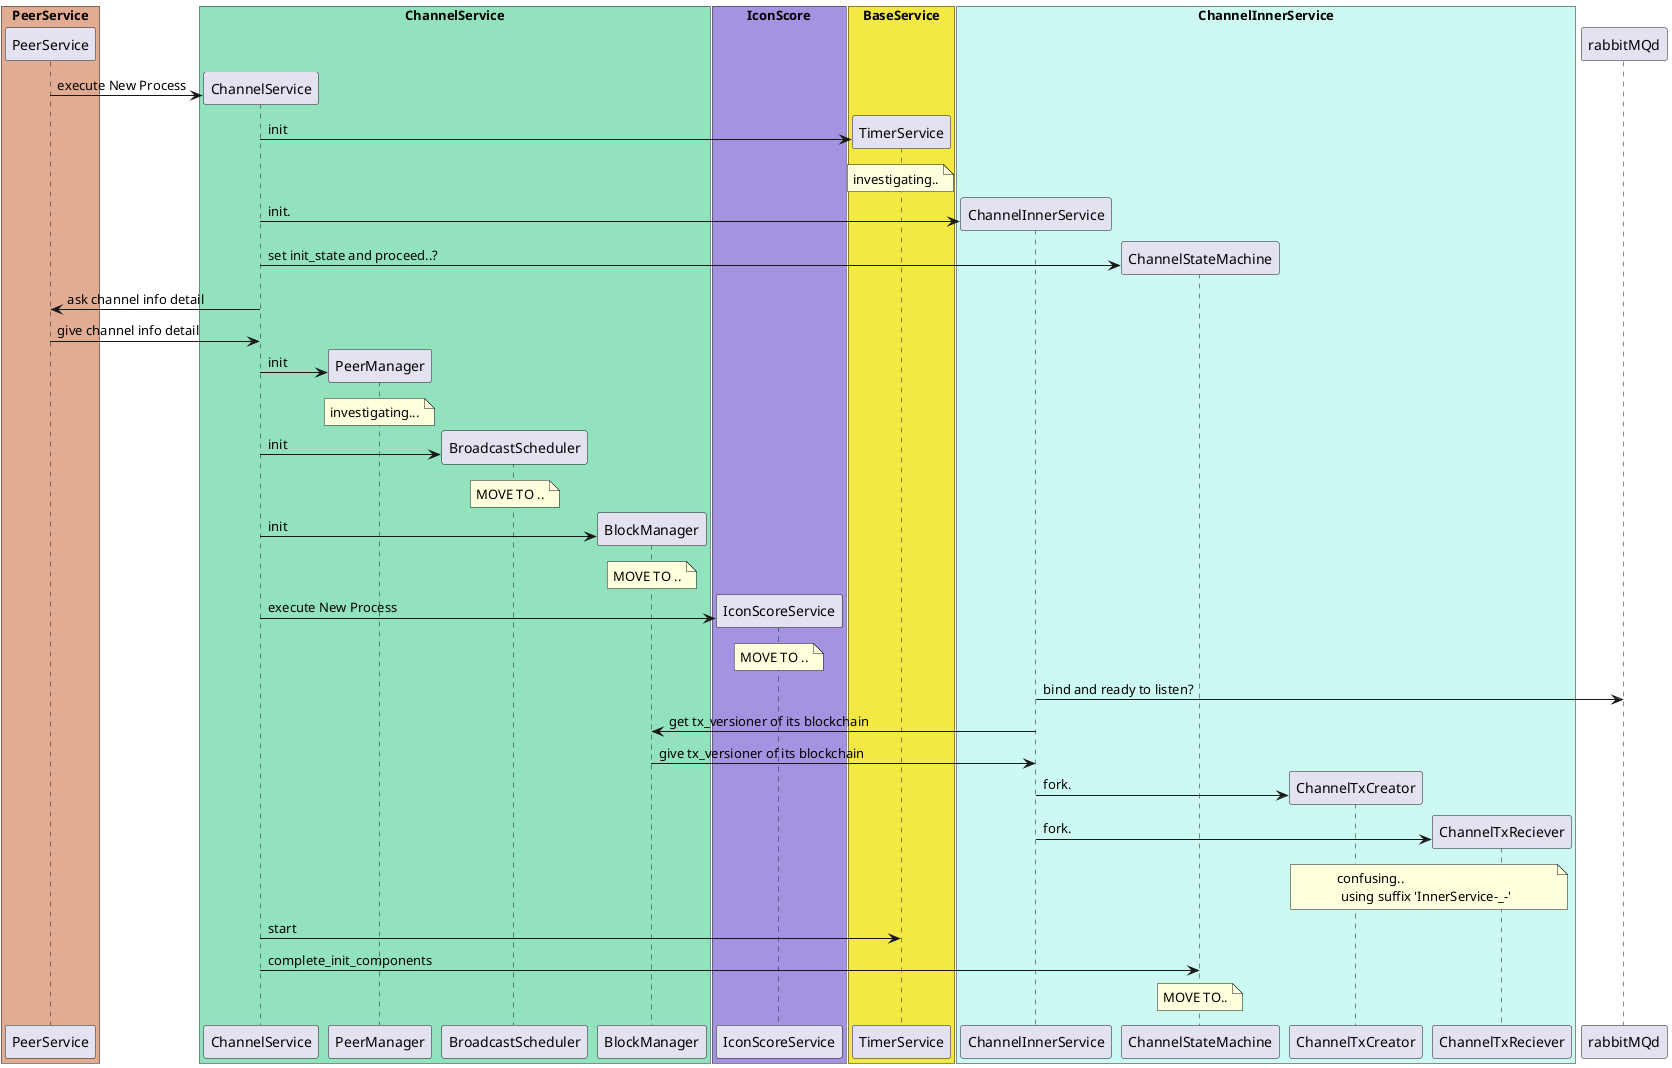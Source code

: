 
     ┌───────────┐                                                                                                                                                                                                                                                                                                ┌─────────┐
     │PeerService│                                                                                                                                                                                                                                                                                                │rabbitMQd│
     └─────┬─────┘                                                                                                                                                                                                                                                                                                └────┬────┘
           │execute New Process ┌──────────────┐                                                                                                                                                                                                                                                                       │
           │───────────────────>│ChannelService│                                                                                                                                                                                                                                                                       │
           │                    └──────┬───────┘                                                                                                                                                                                                                                                                       │
           │                                                                                       init                                                            ┌────────────┐                                                                                                                                      │
           │                           │ ─────────────────────────────────────────────────────────────────────────────────────────────────────────────────────────>│TimerService│                                                                                                                                      │
           │                           │                                                                                                                           └─────┬──────┘                                                                                                                                      │
           │                           │                                                                                                                         ╔═════════════════╗                                                                                                                                   │
           │                           │                                                                                                                         ║investigating.. ░║                                                                                                                                   │
           │                           │                                                                                                                         ╚═══════╤═════════╝                                                                                                                                   │
           │                           │                                                                       init.                                                     │                 ┌───────────────────┐                                                                                                       │
           │                           │ ─────────────────────────────────────────────────────────────────────────────────────────────────────────────────────────────────────────────────>│ChannelInnerService│                                                                                                       │
           │                           │                                                                                                                                 │                 └─────────┬─────────┘                                                                                                       │
           │                           │                                                                          set init_state and proceed..?                          │                                                ┌───────────────────┐                                                                        │
           │                           │ ────────────────────────────────────────────────────────────────────────────────────────────────────────────────────────────────────────────────────────────────────────────────>│ChannelStateMachine│                                                                        │
           │                           │                                                                                                                                 │                           │                    └─────────┬─────────┘                                                                        │
           │  ask channel info detail  │                                                                                                                                 │                           │                                                                                                                 │
           │<───────────────────────────                                                                                                                                 │                           │                              │                                                                                  │
           │                           │                                                                                                                                 │                           │                              │                                                                                  │
           │ give channel info detail  │                                                                                                                                 │                           │                              │                                                                                  │
           │───────────────────────────>                                                                                                                                 │                           │                              │                                                                                  │
           │                           │                                                                                                                                 │                           │                              │                                                                                  │
           │                           │       init       ┌───────────┐                                                                                                  │                           │                              │                                                                                  │
           │                           │ ────────────────>│PeerManager│                                                                                                  │                           │                              │                                                                                  │
           │                           │                  └─────┬─────┘                                                                                                  │                           │                              │                                                                                  │
           │                           │               ╔══════════════════╗                                                                                              │                           │                              │                                                                                  │
           │                           │               ║investigating... ░║                                                                                              │                           │                              │                                                                                  │
           │                           │               ╚════════╤═════════╝                                                                                              │                           │                              │                                                                                  │
           │                           │                  init  │                ┌──────────────────┐                                                                    │                           │                              │                                                                                  │
           │                           │ ───────────────────────────────────────>│BroadcastScheduler│                                                                    │                           │                              │                                                                                  │
           │                           │                        │                └────────┬─────────┘                                                                    │                           │                              │                                                                                  │
           │                           │                        │                    ╔════════════╗                                                                      │                           │                              │                                                                                  │
           │                           │                        │                    ║MOVE TO .. ░║                                                                      │                           │                              │                                                                                  │
           │                           │                        │                    ╚════╤═══════╝                                                                      │                           │                              │                                                                                  │
           │                           │                        │        init             │                    ┌────────────┐                                            │                           │                              │                                                                                  │
           │                           │ ─────────────────────────────────────────────────────────────────────>│BlockManager│                                            │                           │                              │                                                                                  │
           │                           │                        │                         │                    └─────┬──────┘                                            │                           │                              │                                                                                  │
           │                           │                        │                         │                     ╔════════════╗                                           │                           │                              │                                                                                  │
           │                           │                        │                         │                     ║MOVE TO .. ░║                                           │                           │                              │                                                                                  │
           │                           │                        │                         │                     ╚════╤═══════╝                                           │                           │                              │                                                                                  │
           │                           │                        │             execute New Process                    │                 ┌────────────────┐                │                           │                              │                                                                                  │
           │                           │ ─────────────────────────────────────────────────────────────────────────────────────────────>│IconScoreService│                │                           │                              │                                                                                  │
           │                           │                        │                         │                          │                 └───────┬────────┘                │                           │                              │                                                                                  │
           │                           │                        │                         │                          │                    ╔════════════╗                 │                           │                              │                                                                                  │
           │                           │                        │                         │                          │                    ║MOVE TO .. ░║                 │                           │                              │                                                                                  │
           │                           │                        │                         │                          │                    ╚════╤═══════╝                 │                           │                              │                                                                                  │
           │                           │                        │                         │                          │                         │                         │                           │                              │             bind and ready to listen?                                            │
           │                           │                        │                         │                          │                         │                         │                           │ ────────────────────────────────────────────────────────────────────────────────────────────────────────────────>
           │                           │                        │                         │                          │                         │                         │                           │                              │                                                                                  │
           │                           │                        │                         │                          │                      get tx_versioner of its blockchain                       │                              │                                                                                  │
           │                           │                        │                         │                          │ <─────────────────────────────────────────────────────────────────────────────│                              │                                                                                  │
           │                           │                        │                         │                          │                         │                         │                           │                              │                                                                                  │
           │                           │                        │                         │                          │                      give tx_versioner of its blockchain                      │                              │                                                                                  │
           │                           │                        │                         │                          │ ─────────────────────────────────────────────────────────────────────────────>│                              │                                                                                  │
           │                           │                        │                         │                          │                         │                         │                           │                              │                                                                                  │
           │                           │                        │                         │                          │                         │                         │                           │                       fork.  │                    ┌────────────────┐                                            │
           │                           │                        │                         │                          │                         │                         │                           │ ─────────────────────────────────────────────────>│ChannelTxCreator│                                            │
           │                           │                        │                         │                          │                         │                         │                           │                              │                    └───────┬────────┘                                            │
           │                           │                        │                         │                          │                         │                         │                           │                              │      fork.                                     ┌─────────────────┐               │
           │                           │                        │                         │                          │                         │                         │                           │ ─────────────────────────────────────────────────────────────────────────────>│ChannelTxReciever│               │
           │                           │                        │                         │                          │                         │                         │                           │                              │                            │                   └────────┬────────┘               │
           │                           │                        │                         │                          │                         │                         │                           │                              │                   ╔════════╧══════════════════════════════════════╗              │
           │                           │                        │                         │                          │                         │                         │                           │                              │                   ║confusing..                                   ░║              │
           │                           │                        │                         │                          │                         │                         │                           │                              │                   ║ using suffix 'InnerService-_-'                ║              │
           │                           │                        │                         │                          │                         │                         │                           │                              │                   ╚════════╤════════════════════════════╤═════════╝              │
           │                           │                        │                         │           start          │                         │                         │                           │                              │                            │                            │                        │
           │                           │ ────────────────────────────────────────────────────────────────────────────────────────────────────────────────────────────────>                           │                              │                            │                            │                        │
           │                           │                        │                         │                          │                         │                         │                           │                              │                            │                            │                        │
           │                           │                        │                         │                          │    complete_init_components                       │                           │                              │                            │                            │                        │
           │                           │ ──────────────────────────────────────────────────────────────────────────────────────────────────────────────────────────────────────────────────────────────────────────────────────────>│                            │                            │                        │
           │                           │                        │                         │                          │                         │                         │                           │                              │                            │                            │                        │
           │                           │                        │                         │                          │                         │                         │                           │                         ╔════╧══════╗                     │                            │                        │
           │                                                                                                                                                                                                                   ║MOVE TO.. ░║                                                                           │
     ┌─────┴─────┐              ┌──────┴───────┐          ┌─────┴─────┐          ┌────────┴─────────┐          ┌─────┴──────┐          ┌───────┴────────┐          ┌─────┴──────┐          ┌─────────┴─────────┐          ┌────╚═══════════╝──┐          ┌───────┴────────┐          ┌────────┴────────┐          ┌────┴────┐
     │PeerService│              │ChannelService│          │PeerManager│          │BroadcastScheduler│          │BlockManager│          │IconScoreService│          │TimerService│          │ChannelInnerService│          │ChannelStateMachine│          │ChannelTxCreator│          │ChannelTxReciever│          │rabbitMQd│
     └───────────┘              └──────────────┘          └───────────┘          └──────────────────┘          └────────────┘          └────────────────┘          └────────────┘          └───────────────────┘          └───────────────────┘          └────────────────┘          └─────────────────┘          └─────────┘

@startuml

box "PeerService" #e2ac93
    participant PeerService
end box

box "ChannelService" #93e2be
    participant ChannelService 
    participant PeerManager 
    ' participant Signer
    participant BroadcastScheduler 
    participant BlockManager 
    ' participant NodeSubscriber
end box

box "IconScore" #a593e2
    participant IconScoreService
end box

box "BaseService" #f4e842 
    participant TimerService
end box 

box "ChannelInnerService" #ccf9f2
    participant ChannelInnerService
    participant ChannelStateMachine
    participant ChannelTxCreator
    participant ChannelTxReciever
end box 

create ChannelService
PeerService -> ChannelService: execute New Process

'---------- CHANNEL START 
create TimerService
ChannelService -> TimerService: init
note over TimerService: investigating..
create ChannelInnerService
ChannelService -> ChannelInnerService: init.
create ChannelStateMachine
ChannelService -> ChannelStateMachine: set init_state and proceed..?
ChannelService -> PeerService: ask channel info detail
PeerService -> ChannelService: give channel info detail

'---------- initialize channel by detailed info
create PeerManager
ChannelService -> PeerManager: init
note over PeerManager: investigating...

' BroadcastScheduler
create BroadcastScheduler
ChannelService -> BroadcastScheduler: init
note over BroadcastScheduler: MOVE TO ..

' BlockManager
create BlockManager
ChannelService -> BlockManager: init 
note over BlockManager: MOVE TO ..

'---------- SCORE-A
create IconScoreService 
ChannelService -> IconScoreService: execute New Process
note over IconScoreService: MOVE TO ..
'---------- SCORE-Z

ChannelInnerService -> rabbitMQd: bind and ready to listen?
ChannelInnerService -> BlockManager: get tx_versioner of its blockchain
BlockManager -> ChannelInnerService: give tx_versioner of its blockchain

'---------- Initialize Sub ServiceS 
create ChannelTxCreator
ChannelInnerService -> ChannelTxCreator: fork. 
create ChannelTxReciever
ChannelInnerService -> ChannelTxReciever: fork.
note over ChannelTxCreator, ChannelTxReciever: confusing..\n using suffix 'InnerService-_-' 

'---------- finallei~ 
ChannelService -> TimerService: start
ChannelService -> ChannelStateMachine: complete_init_components
note over ChannelStateMachine: MOVE TO..
@enduml
